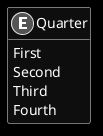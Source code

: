 ﻿@startuml
skinparam monochrome reverse
hide empty members

enum Quarter {
    First
    Second
    Third
    Fourth
}

@enduml
